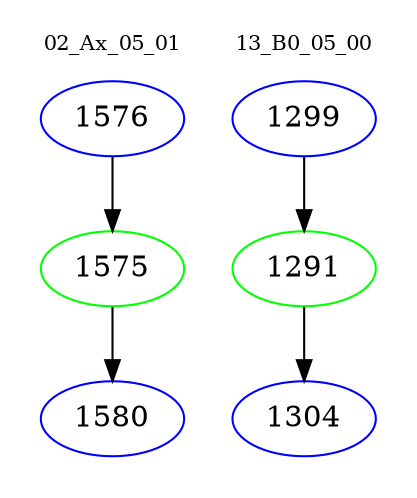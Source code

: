 digraph{
subgraph cluster_0 {
color = white
label = "02_Ax_05_01";
fontsize=10;
T0_1576 [label="1576", color="blue"]
T0_1576 -> T0_1575 [color="black"]
T0_1575 [label="1575", color="green"]
T0_1575 -> T0_1580 [color="black"]
T0_1580 [label="1580", color="blue"]
}
subgraph cluster_1 {
color = white
label = "13_B0_05_00";
fontsize=10;
T1_1299 [label="1299", color="blue"]
T1_1299 -> T1_1291 [color="black"]
T1_1291 [label="1291", color="green"]
T1_1291 -> T1_1304 [color="black"]
T1_1304 [label="1304", color="blue"]
}
}
